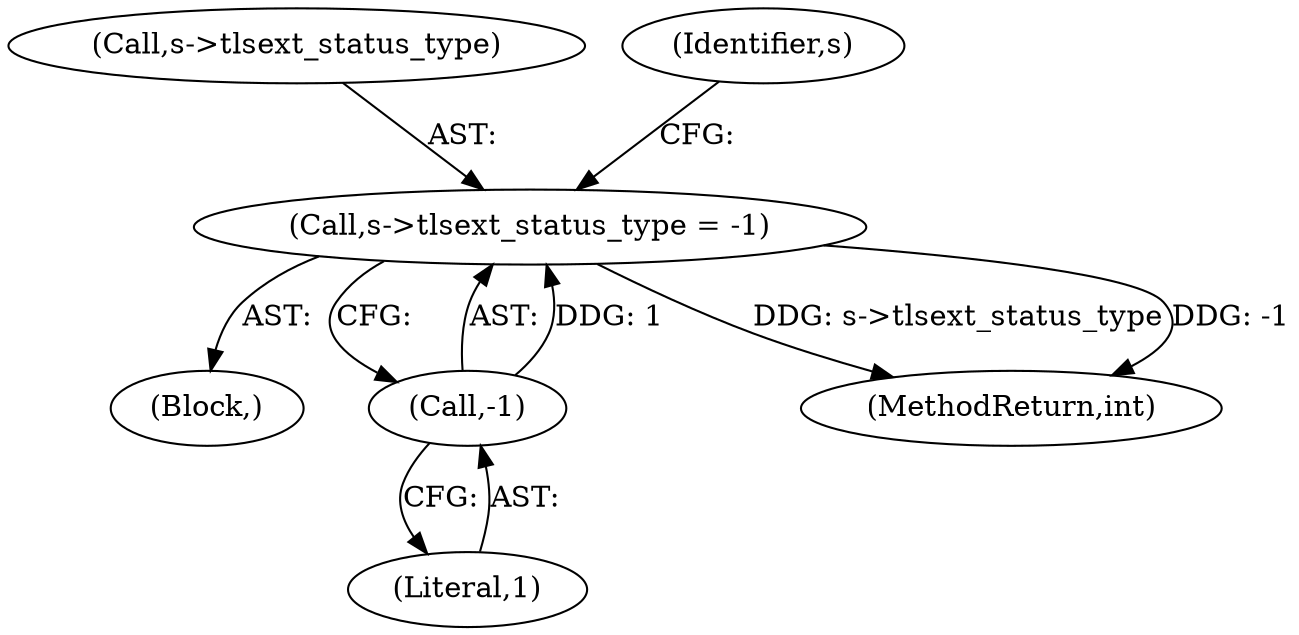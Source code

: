 digraph "0_openssl_2c0d295e26306e15a92eb23a84a1802005c1c137@pointer" {
"1000142" [label="(Call,s->tlsext_status_type = -1)"];
"1000146" [label="(Call,-1)"];
"1000142" [label="(Call,s->tlsext_status_type = -1)"];
"1000147" [label="(Literal,1)"];
"1000120" [label="(Block,)"];
"1000146" [label="(Call,-1)"];
"1000143" [label="(Call,s->tlsext_status_type)"];
"1000151" [label="(Identifier,s)"];
"1001283" [label="(MethodReturn,int)"];
"1000142" -> "1000120"  [label="AST: "];
"1000142" -> "1000146"  [label="CFG: "];
"1000143" -> "1000142"  [label="AST: "];
"1000146" -> "1000142"  [label="AST: "];
"1000151" -> "1000142"  [label="CFG: "];
"1000142" -> "1001283"  [label="DDG: s->tlsext_status_type"];
"1000142" -> "1001283"  [label="DDG: -1"];
"1000146" -> "1000142"  [label="DDG: 1"];
"1000146" -> "1000147"  [label="CFG: "];
"1000147" -> "1000146"  [label="AST: "];
}
